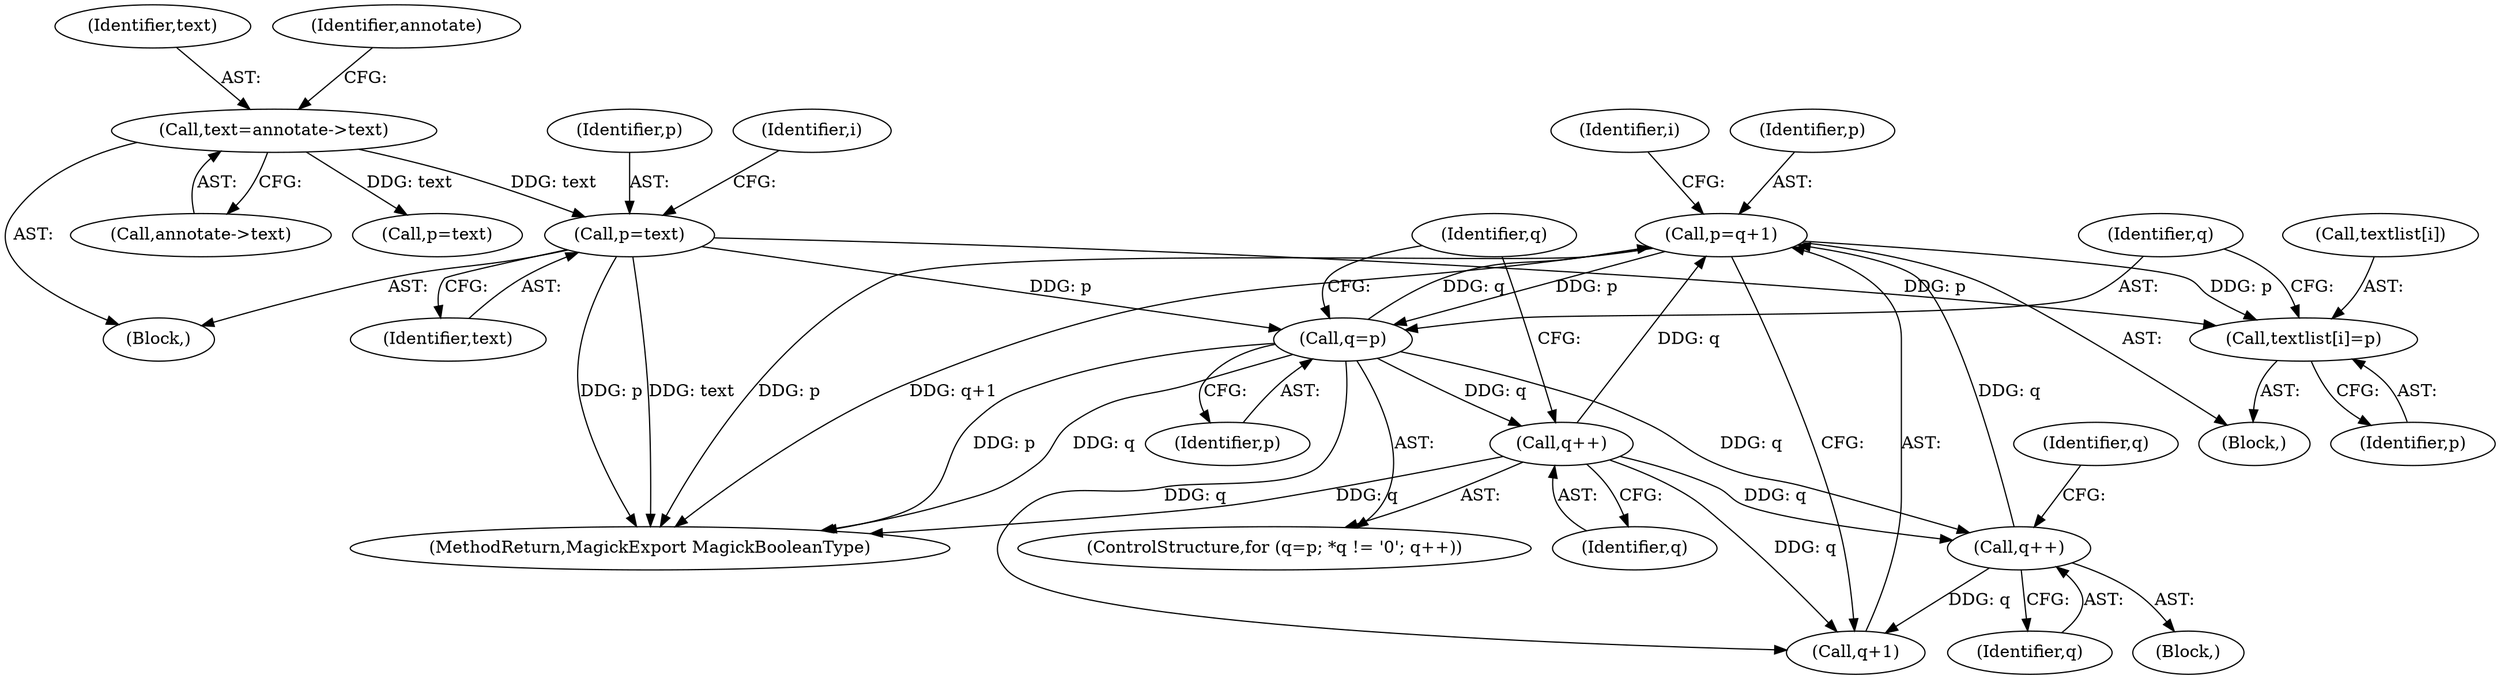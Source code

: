 digraph "0_ImageMagick_f595a1985233c399a05c0c37cc41de16a90dd025@array" {
"1000267" [label="(Call,textlist[i]=p)"];
"1000309" [label="(Call,p=q+1)"];
"1000303" [label="(Call,q++)"];
"1000273" [label="(Call,q=p)"];
"1000253" [label="(Call,p=text)"];
"1000188" [label="(Call,text=annotate->text)"];
"1000280" [label="(Call,q++)"];
"1000268" [label="(Call,textlist[i])"];
"1000274" [label="(Identifier,q)"];
"1000273" [label="(Call,q=p)"];
"1000272" [label="(ControlStructure,for (q=p; *q != '\0'; q++))"];
"1000311" [label="(Call,q+1)"];
"1000265" [label="(Block,)"];
"1000303" [label="(Call,q++)"];
"1000280" [label="(Call,q++)"];
"1000271" [label="(Identifier,p)"];
"1000108" [label="(Block,)"];
"1000189" [label="(Identifier,text)"];
"1000211" [label="(Call,p=text)"];
"1000275" [label="(Identifier,p)"];
"1000309" [label="(Call,p=q+1)"];
"1000188" [label="(Call,text=annotate->text)"];
"1000281" [label="(Identifier,q)"];
"1000264" [label="(Identifier,i)"];
"1000254" [label="(Identifier,p)"];
"1000304" [label="(Identifier,q)"];
"1002049" [label="(MethodReturn,MagickExport MagickBooleanType)"];
"1000258" [label="(Identifier,i)"];
"1000310" [label="(Identifier,p)"];
"1000278" [label="(Identifier,q)"];
"1000307" [label="(Identifier,q)"];
"1000190" [label="(Call,annotate->text)"];
"1000195" [label="(Identifier,annotate)"];
"1000253" [label="(Call,p=text)"];
"1000267" [label="(Call,textlist[i]=p)"];
"1000298" [label="(Block,)"];
"1000255" [label="(Identifier,text)"];
"1000267" -> "1000265"  [label="AST: "];
"1000267" -> "1000271"  [label="CFG: "];
"1000268" -> "1000267"  [label="AST: "];
"1000271" -> "1000267"  [label="AST: "];
"1000274" -> "1000267"  [label="CFG: "];
"1000309" -> "1000267"  [label="DDG: p"];
"1000253" -> "1000267"  [label="DDG: p"];
"1000309" -> "1000265"  [label="AST: "];
"1000309" -> "1000311"  [label="CFG: "];
"1000310" -> "1000309"  [label="AST: "];
"1000311" -> "1000309"  [label="AST: "];
"1000264" -> "1000309"  [label="CFG: "];
"1000309" -> "1002049"  [label="DDG: p"];
"1000309" -> "1002049"  [label="DDG: q+1"];
"1000309" -> "1000273"  [label="DDG: p"];
"1000303" -> "1000309"  [label="DDG: q"];
"1000273" -> "1000309"  [label="DDG: q"];
"1000280" -> "1000309"  [label="DDG: q"];
"1000303" -> "1000298"  [label="AST: "];
"1000303" -> "1000304"  [label="CFG: "];
"1000304" -> "1000303"  [label="AST: "];
"1000307" -> "1000303"  [label="CFG: "];
"1000273" -> "1000303"  [label="DDG: q"];
"1000280" -> "1000303"  [label="DDG: q"];
"1000303" -> "1000311"  [label="DDG: q"];
"1000273" -> "1000272"  [label="AST: "];
"1000273" -> "1000275"  [label="CFG: "];
"1000274" -> "1000273"  [label="AST: "];
"1000275" -> "1000273"  [label="AST: "];
"1000278" -> "1000273"  [label="CFG: "];
"1000273" -> "1002049"  [label="DDG: p"];
"1000273" -> "1002049"  [label="DDG: q"];
"1000253" -> "1000273"  [label="DDG: p"];
"1000273" -> "1000280"  [label="DDG: q"];
"1000273" -> "1000311"  [label="DDG: q"];
"1000253" -> "1000108"  [label="AST: "];
"1000253" -> "1000255"  [label="CFG: "];
"1000254" -> "1000253"  [label="AST: "];
"1000255" -> "1000253"  [label="AST: "];
"1000258" -> "1000253"  [label="CFG: "];
"1000253" -> "1002049"  [label="DDG: text"];
"1000253" -> "1002049"  [label="DDG: p"];
"1000188" -> "1000253"  [label="DDG: text"];
"1000188" -> "1000108"  [label="AST: "];
"1000188" -> "1000190"  [label="CFG: "];
"1000189" -> "1000188"  [label="AST: "];
"1000190" -> "1000188"  [label="AST: "];
"1000195" -> "1000188"  [label="CFG: "];
"1000188" -> "1000211"  [label="DDG: text"];
"1000280" -> "1000272"  [label="AST: "];
"1000280" -> "1000281"  [label="CFG: "];
"1000281" -> "1000280"  [label="AST: "];
"1000278" -> "1000280"  [label="CFG: "];
"1000280" -> "1002049"  [label="DDG: q"];
"1000280" -> "1000311"  [label="DDG: q"];
}
